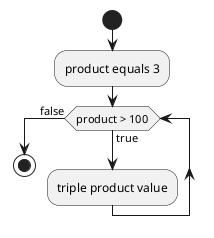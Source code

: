 @startuml

start
:product equals 3;
while (product > 100) is (true)
    :triple product value;
endwhile (false)
stop

@enduml